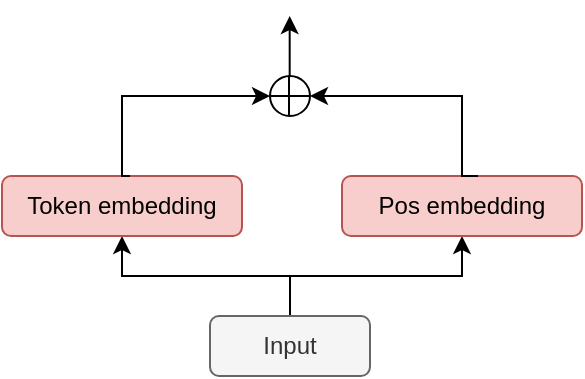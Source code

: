 <mxfile version="23.1.6" type="github">
  <diagram name="第 1 页" id="vCmJwNdbnuavgGpq8-RB">
    <mxGraphModel dx="512" dy="281" grid="1" gridSize="10" guides="1" tooltips="1" connect="1" arrows="1" fold="1" page="1" pageScale="1" pageWidth="827" pageHeight="1169" math="0" shadow="0">
      <root>
        <mxCell id="0" />
        <mxCell id="1" parent="0" />
        <mxCell id="i8kCkxsf--kynQsMsiT5-4" style="edgeStyle=orthogonalEdgeStyle;rounded=0;orthogonalLoop=1;jettySize=auto;html=1;exitX=0.5;exitY=0;exitDx=0;exitDy=0;entryX=0.5;entryY=1;entryDx=0;entryDy=0;" edge="1" parent="1" source="i8kCkxsf--kynQsMsiT5-1" target="i8kCkxsf--kynQsMsiT5-2">
          <mxGeometry relative="1" as="geometry" />
        </mxCell>
        <mxCell id="i8kCkxsf--kynQsMsiT5-5" style="edgeStyle=orthogonalEdgeStyle;rounded=0;orthogonalLoop=1;jettySize=auto;html=1;exitX=0.5;exitY=0;exitDx=0;exitDy=0;entryX=0.5;entryY=1;entryDx=0;entryDy=0;" edge="1" parent="1" source="i8kCkxsf--kynQsMsiT5-1" target="i8kCkxsf--kynQsMsiT5-3">
          <mxGeometry relative="1" as="geometry" />
        </mxCell>
        <mxCell id="i8kCkxsf--kynQsMsiT5-1" value="Input" style="rounded=1;whiteSpace=wrap;html=1;fillColor=#f5f5f5;fontColor=#333333;strokeColor=#666666;" vertex="1" parent="1">
          <mxGeometry x="294" y="410" width="80" height="30" as="geometry" />
        </mxCell>
        <mxCell id="i8kCkxsf--kynQsMsiT5-2" value="Token embedding" style="rounded=1;whiteSpace=wrap;html=1;fillColor=#f8cecc;strokeColor=#b85450;" vertex="1" parent="1">
          <mxGeometry x="190" y="340" width="120" height="30" as="geometry" />
        </mxCell>
        <mxCell id="i8kCkxsf--kynQsMsiT5-3" value="Pos embedding" style="rounded=1;whiteSpace=wrap;html=1;fillColor=#f8cecc;strokeColor=#b85450;" vertex="1" parent="1">
          <mxGeometry x="360" y="340" width="120" height="30" as="geometry" />
        </mxCell>
        <mxCell id="i8kCkxsf--kynQsMsiT5-6" value="" style="ellipse;whiteSpace=wrap;html=1;aspect=fixed;" vertex="1" parent="1">
          <mxGeometry x="324" y="290" width="20" height="20" as="geometry" />
        </mxCell>
        <mxCell id="i8kCkxsf--kynQsMsiT5-10" value="" style="group" vertex="1" connectable="0" parent="1">
          <mxGeometry x="324" y="290" width="20" height="20" as="geometry" />
        </mxCell>
        <mxCell id="i8kCkxsf--kynQsMsiT5-7" value="" style="endArrow=none;html=1;rounded=0;" edge="1" parent="i8kCkxsf--kynQsMsiT5-10">
          <mxGeometry width="50" height="50" relative="1" as="geometry">
            <mxPoint y="10" as="sourcePoint" />
            <mxPoint x="20" y="10" as="targetPoint" />
          </mxGeometry>
        </mxCell>
        <mxCell id="i8kCkxsf--kynQsMsiT5-8" value="" style="endArrow=none;html=1;rounded=0;" edge="1" parent="i8kCkxsf--kynQsMsiT5-10">
          <mxGeometry width="50" height="50" relative="1" as="geometry">
            <mxPoint x="9.5" as="sourcePoint" />
            <mxPoint x="9.5" y="20" as="targetPoint" />
          </mxGeometry>
        </mxCell>
        <mxCell id="i8kCkxsf--kynQsMsiT5-13" value="" style="endArrow=classic;html=1;rounded=0;exitX=0.5;exitY=0;exitDx=0;exitDy=0;edgeStyle=orthogonalEdgeStyle;" edge="1" parent="1">
          <mxGeometry width="50" height="50" relative="1" as="geometry">
            <mxPoint x="254" y="340" as="sourcePoint" />
            <mxPoint x="324" y="300" as="targetPoint" />
            <Array as="points">
              <mxPoint x="250" y="340" />
              <mxPoint x="250" y="300" />
            </Array>
          </mxGeometry>
        </mxCell>
        <mxCell id="i8kCkxsf--kynQsMsiT5-14" value="" style="endArrow=classic;html=1;rounded=0;exitX=0.5;exitY=0;exitDx=0;exitDy=0;edgeStyle=orthogonalEdgeStyle;" edge="1" parent="1">
          <mxGeometry width="50" height="50" relative="1" as="geometry">
            <mxPoint x="428" y="339.96" as="sourcePoint" />
            <mxPoint x="344" y="299.98" as="targetPoint" />
            <Array as="points">
              <mxPoint x="420" y="340" />
              <mxPoint x="420" y="300" />
            </Array>
          </mxGeometry>
        </mxCell>
        <mxCell id="i8kCkxsf--kynQsMsiT5-15" value="" style="endArrow=classic;html=1;rounded=0;" edge="1" parent="1">
          <mxGeometry width="50" height="50" relative="1" as="geometry">
            <mxPoint x="333.84" y="290" as="sourcePoint" />
            <mxPoint x="333.84" y="260" as="targetPoint" />
          </mxGeometry>
        </mxCell>
      </root>
    </mxGraphModel>
  </diagram>
</mxfile>
